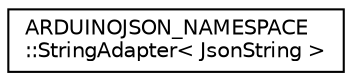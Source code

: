 digraph "Graphical Class Hierarchy"
{
 // LATEX_PDF_SIZE
  edge [fontname="Helvetica",fontsize="10",labelfontname="Helvetica",labelfontsize="10"];
  node [fontname="Helvetica",fontsize="10",shape=record];
  rankdir="LR";
  Node0 [label="ARDUINOJSON_NAMESPACE\l::StringAdapter\< JsonString \>",height=0.2,width=0.4,color="black", fillcolor="white", style="filled",URL="$structARDUINOJSON__NAMESPACE_1_1StringAdapter_3_01JsonString_01_4.html",tooltip=" "];
}
